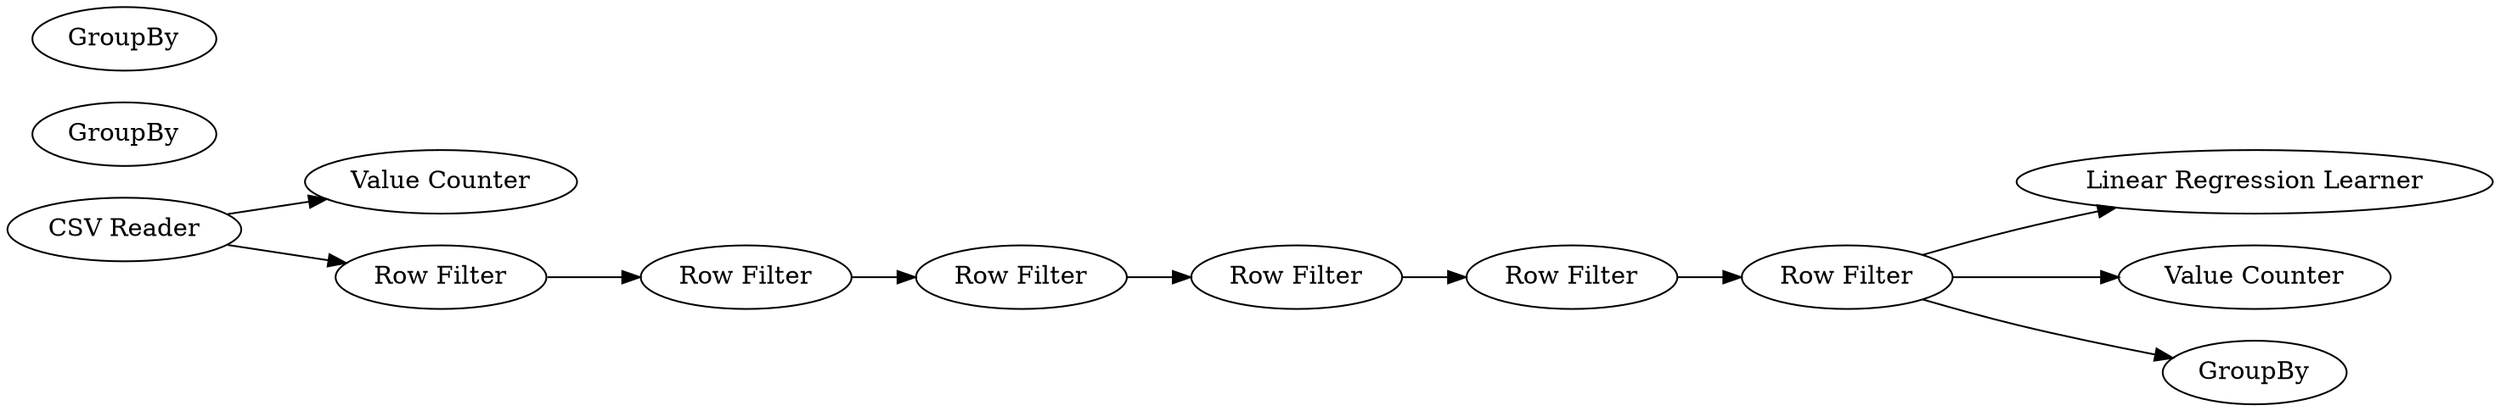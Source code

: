 digraph {
	1 [label="CSV Reader"]
	2 [label="Linear Regression Learner"]
	30 [label="Value Counter"]
	31 [label="Value Counter"]
	24 [label="Row Filter"]
	25 [label="Row Filter"]
	26 [label="Row Filter"]
	27 [label="Row Filter"]
	28 [label="Row Filter"]
	29 [label="Row Filter"]
	33 [label=GroupBy]
	34 [label=GroupBy]
	35 [label=GroupBy]
	24 -> 25
	25 -> 26
	26 -> 27
	27 -> 28
	28 -> 29
	1 -> 24
	1 -> 30
	29 -> 2
	29 -> 33
	29 -> 31
	rankdir=LR
}
